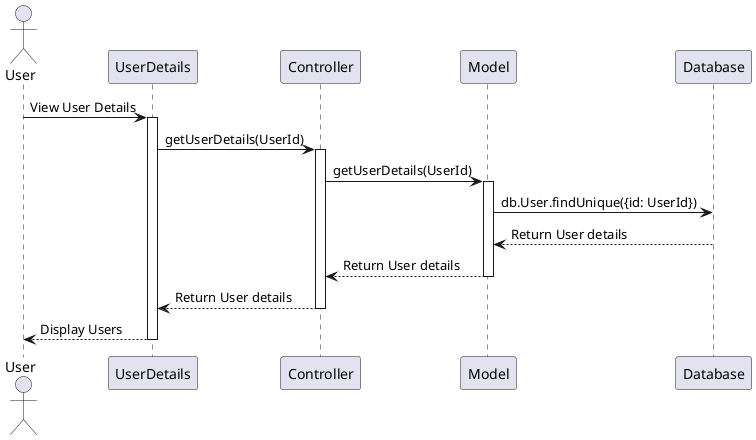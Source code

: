 @startuml
actor User
participant "UserDetails" as UserDetailsPage
participant "Controller" as Controller
participant "Model" as Model
participant "Database" as Database



User -> UserDetailsPage: View User Details
activate UserDetailsPage
UserDetailsPage -> Controller: getUserDetails(UserId)
activate Controller
Controller -> Model: getUserDetails(UserId)
activate Model
Model -> Database: db.User.findUnique({id: UserId})
Database --> Model: Return User details
Model --> Controller: Return User details
deactivate Model
Controller --> UserDetailsPage: Return User details
deactivate Controller
UserDetailsPage --> User: Display Users
deactivate UserDetailsPage
@enduml

